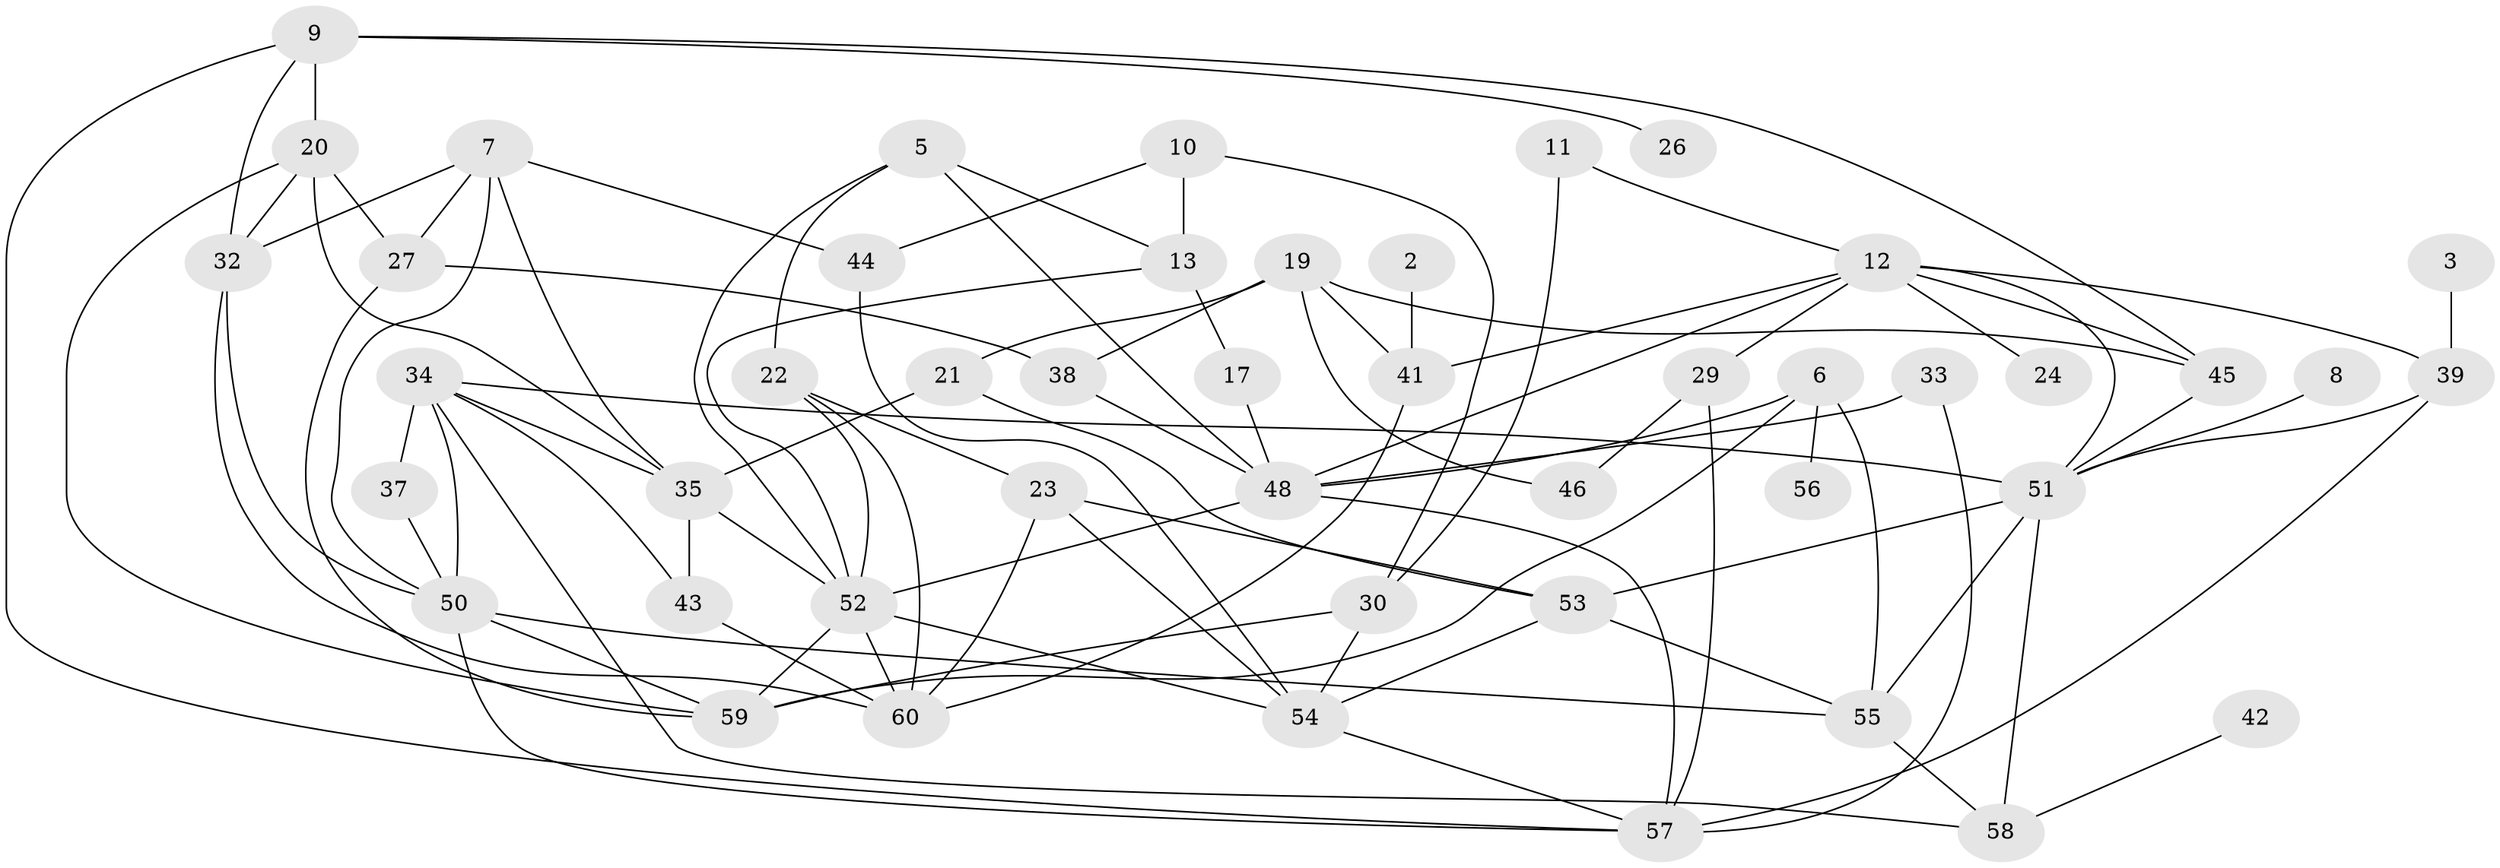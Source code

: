 // original degree distribution, {0: 0.10084033613445378, 4: 0.12605042016806722, 1: 0.13445378151260504, 5: 0.10084033613445378, 2: 0.21008403361344538, 3: 0.3025210084033613, 6: 0.025210084033613446}
// Generated by graph-tools (version 1.1) at 2025/25/03/09/25 03:25:23]
// undirected, 47 vertices, 95 edges
graph export_dot {
graph [start="1"]
  node [color=gray90,style=filled];
  2;
  3;
  5;
  6;
  7;
  8;
  9;
  10;
  11;
  12;
  13;
  17;
  19;
  20;
  21;
  22;
  23;
  24;
  26;
  27;
  29;
  30;
  32;
  33;
  34;
  35;
  37;
  38;
  39;
  41;
  42;
  43;
  44;
  45;
  46;
  48;
  50;
  51;
  52;
  53;
  54;
  55;
  56;
  57;
  58;
  59;
  60;
  2 -- 41 [weight=1.0];
  3 -- 39 [weight=1.0];
  5 -- 13 [weight=1.0];
  5 -- 22 [weight=1.0];
  5 -- 48 [weight=1.0];
  5 -- 52 [weight=1.0];
  6 -- 48 [weight=1.0];
  6 -- 55 [weight=1.0];
  6 -- 56 [weight=1.0];
  6 -- 59 [weight=1.0];
  7 -- 27 [weight=1.0];
  7 -- 32 [weight=1.0];
  7 -- 35 [weight=1.0];
  7 -- 44 [weight=1.0];
  7 -- 50 [weight=1.0];
  8 -- 51 [weight=1.0];
  9 -- 20 [weight=1.0];
  9 -- 26 [weight=1.0];
  9 -- 32 [weight=1.0];
  9 -- 45 [weight=1.0];
  9 -- 57 [weight=1.0];
  10 -- 13 [weight=1.0];
  10 -- 30 [weight=1.0];
  10 -- 44 [weight=1.0];
  11 -- 12 [weight=1.0];
  11 -- 30 [weight=1.0];
  12 -- 24 [weight=1.0];
  12 -- 29 [weight=1.0];
  12 -- 39 [weight=1.0];
  12 -- 41 [weight=1.0];
  12 -- 45 [weight=1.0];
  12 -- 48 [weight=1.0];
  12 -- 51 [weight=1.0];
  13 -- 17 [weight=1.0];
  13 -- 52 [weight=1.0];
  17 -- 48 [weight=1.0];
  19 -- 21 [weight=1.0];
  19 -- 38 [weight=2.0];
  19 -- 41 [weight=1.0];
  19 -- 45 [weight=1.0];
  19 -- 46 [weight=1.0];
  20 -- 27 [weight=1.0];
  20 -- 32 [weight=1.0];
  20 -- 35 [weight=1.0];
  20 -- 59 [weight=1.0];
  21 -- 35 [weight=1.0];
  21 -- 53 [weight=1.0];
  22 -- 23 [weight=1.0];
  22 -- 52 [weight=1.0];
  22 -- 60 [weight=1.0];
  23 -- 53 [weight=1.0];
  23 -- 54 [weight=1.0];
  23 -- 60 [weight=1.0];
  27 -- 38 [weight=1.0];
  27 -- 59 [weight=1.0];
  29 -- 46 [weight=1.0];
  29 -- 57 [weight=1.0];
  30 -- 54 [weight=1.0];
  30 -- 59 [weight=1.0];
  32 -- 50 [weight=1.0];
  32 -- 60 [weight=1.0];
  33 -- 48 [weight=1.0];
  33 -- 57 [weight=1.0];
  34 -- 35 [weight=1.0];
  34 -- 37 [weight=2.0];
  34 -- 43 [weight=1.0];
  34 -- 50 [weight=1.0];
  34 -- 51 [weight=1.0];
  34 -- 58 [weight=1.0];
  35 -- 43 [weight=1.0];
  35 -- 52 [weight=1.0];
  37 -- 50 [weight=1.0];
  38 -- 48 [weight=1.0];
  39 -- 51 [weight=1.0];
  39 -- 57 [weight=1.0];
  41 -- 60 [weight=1.0];
  42 -- 58 [weight=1.0];
  43 -- 60 [weight=1.0];
  44 -- 54 [weight=1.0];
  45 -- 51 [weight=1.0];
  48 -- 52 [weight=1.0];
  48 -- 57 [weight=1.0];
  50 -- 55 [weight=1.0];
  50 -- 57 [weight=1.0];
  50 -- 59 [weight=1.0];
  51 -- 53 [weight=1.0];
  51 -- 55 [weight=1.0];
  51 -- 58 [weight=1.0];
  52 -- 54 [weight=1.0];
  52 -- 59 [weight=1.0];
  52 -- 60 [weight=1.0];
  53 -- 54 [weight=1.0];
  53 -- 55 [weight=1.0];
  54 -- 57 [weight=1.0];
  55 -- 58 [weight=1.0];
}
